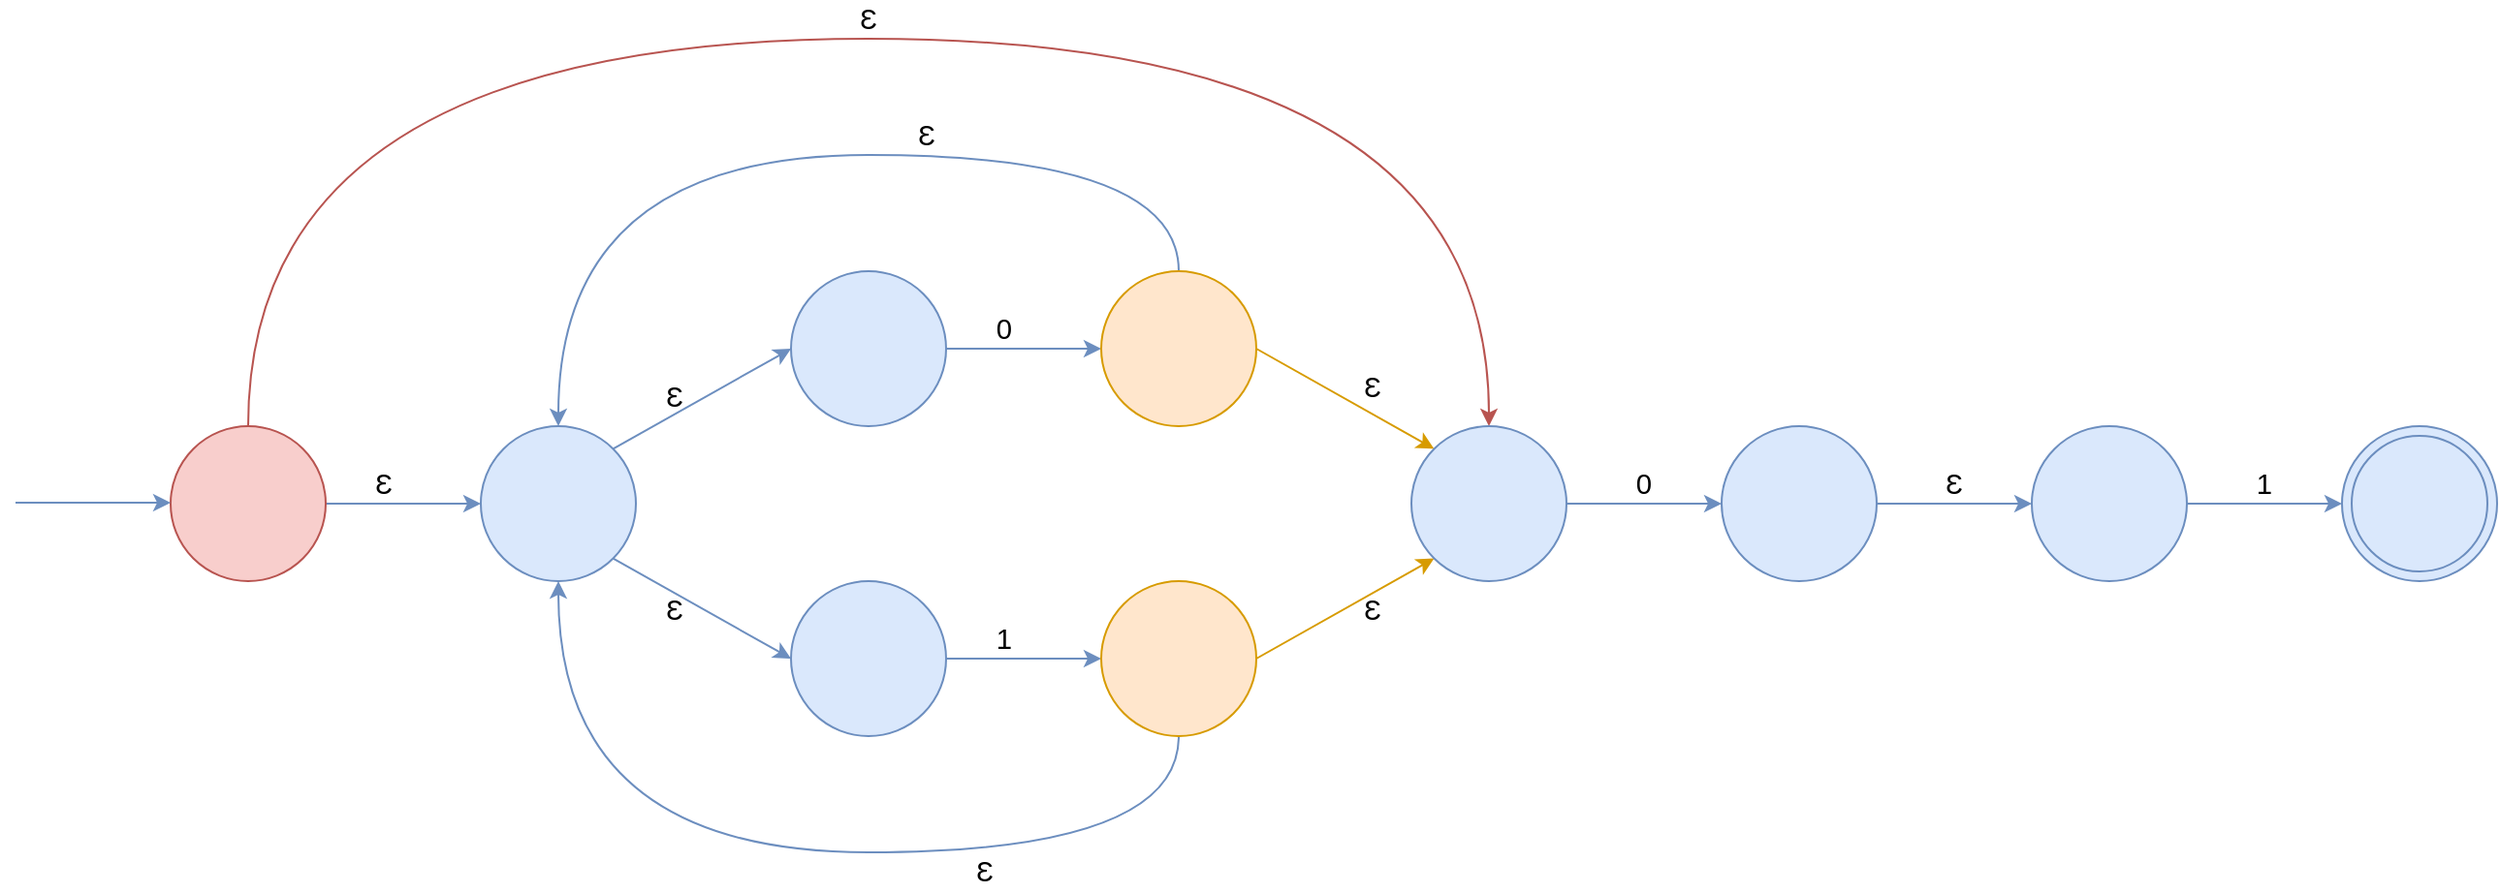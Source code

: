 <mxfile version="13.7.5" type="device"><diagram id="6mroKsvyg9SO-UtYPunv" name="Page-1"><mxGraphModel dx="1422" dy="846" grid="1" gridSize="10" guides="1" tooltips="1" connect="1" arrows="1" fold="1" page="0" pageScale="1" pageWidth="850" pageHeight="1100" math="0" shadow="0"><root><mxCell id="0"/><mxCell id="1" parent="0"/><mxCell id="W0-INa0GCV8APFPScaU5-10" style="edgeStyle=orthogonalEdgeStyle;rounded=0;orthogonalLoop=1;jettySize=auto;html=1;exitX=1;exitY=0.5;exitDx=0;exitDy=0;entryX=0;entryY=0.5;entryDx=0;entryDy=0;fillColor=#dae8fc;strokeColor=#6c8ebf;" edge="1" parent="1" source="W0-INa0GCV8APFPScaU5-1" target="W0-INa0GCV8APFPScaU5-9"><mxGeometry relative="1" as="geometry"/></mxCell><mxCell id="W0-INa0GCV8APFPScaU5-42" style="edgeStyle=orthogonalEdgeStyle;rounded=0;orthogonalLoop=1;jettySize=auto;html=1;exitX=0.5;exitY=0;exitDx=0;exitDy=0;entryX=0.5;entryY=0;entryDx=0;entryDy=0;strokeColor=#b85450;fillColor=#f8cecc;curved=1;" edge="1" parent="1" source="W0-INa0GCV8APFPScaU5-1" target="W0-INa0GCV8APFPScaU5-26"><mxGeometry relative="1" as="geometry"><Array as="points"><mxPoint x="240" y="160"/><mxPoint x="880" y="160"/></Array></mxGeometry></mxCell><mxCell id="W0-INa0GCV8APFPScaU5-1" value="" style="ellipse;whiteSpace=wrap;html=1;aspect=fixed;fillColor=#f8cecc;strokeColor=#b85450;" vertex="1" parent="1"><mxGeometry x="200" y="360" width="80" height="80" as="geometry"/></mxCell><mxCell id="W0-INa0GCV8APFPScaU5-14" style="edgeStyle=none;rounded=0;orthogonalLoop=1;jettySize=auto;html=1;exitX=1;exitY=0.5;exitDx=0;exitDy=0;entryX=0;entryY=0.5;entryDx=0;entryDy=0;strokeColor=#6c8ebf;fillColor=#dae8fc;" edge="1" parent="1" source="W0-INa0GCV8APFPScaU5-3" target="W0-INa0GCV8APFPScaU5-5"><mxGeometry relative="1" as="geometry"/></mxCell><mxCell id="W0-INa0GCV8APFPScaU5-3" value="" style="ellipse;whiteSpace=wrap;html=1;aspect=fixed;fillColor=#dae8fc;strokeColor=#6c8ebf;" vertex="1" parent="1"><mxGeometry x="520" y="280" width="80" height="80" as="geometry"/></mxCell><mxCell id="W0-INa0GCV8APFPScaU5-15" style="edgeStyle=none;rounded=0;orthogonalLoop=1;jettySize=auto;html=1;exitX=1;exitY=0.5;exitDx=0;exitDy=0;entryX=0;entryY=0.5;entryDx=0;entryDy=0;strokeColor=#6c8ebf;fillColor=#dae8fc;" edge="1" parent="1" source="W0-INa0GCV8APFPScaU5-4" target="W0-INa0GCV8APFPScaU5-7"><mxGeometry relative="1" as="geometry"/></mxCell><mxCell id="W0-INa0GCV8APFPScaU5-4" value="" style="ellipse;whiteSpace=wrap;html=1;aspect=fixed;fillColor=#dae8fc;strokeColor=#6c8ebf;" vertex="1" parent="1"><mxGeometry x="520" y="440" width="80" height="80" as="geometry"/></mxCell><mxCell id="W0-INa0GCV8APFPScaU5-22" style="edgeStyle=orthogonalEdgeStyle;curved=1;rounded=0;orthogonalLoop=1;jettySize=auto;html=1;exitX=0.5;exitY=0;exitDx=0;exitDy=0;entryX=0.5;entryY=0;entryDx=0;entryDy=0;strokeColor=#6c8ebf;fillColor=#dae8fc;" edge="1" parent="1" source="W0-INa0GCV8APFPScaU5-5" target="W0-INa0GCV8APFPScaU5-9"><mxGeometry relative="1" as="geometry"><Array as="points"><mxPoint x="720" y="220"/><mxPoint x="400" y="220"/></Array></mxGeometry></mxCell><mxCell id="W0-INa0GCV8APFPScaU5-38" style="rounded=0;orthogonalLoop=1;jettySize=auto;html=1;exitX=1;exitY=0.5;exitDx=0;exitDy=0;entryX=0;entryY=0;entryDx=0;entryDy=0;strokeColor=#d79b00;fillColor=#ffe6cc;" edge="1" parent="1" source="W0-INa0GCV8APFPScaU5-5" target="W0-INa0GCV8APFPScaU5-26"><mxGeometry relative="1" as="geometry"/></mxCell><mxCell id="W0-INa0GCV8APFPScaU5-5" value="" style="ellipse;whiteSpace=wrap;html=1;aspect=fixed;fillColor=#ffe6cc;strokeColor=#d79b00;" vertex="1" parent="1"><mxGeometry x="680" y="280" width="80" height="80" as="geometry"/></mxCell><mxCell id="W0-INa0GCV8APFPScaU5-20" style="edgeStyle=orthogonalEdgeStyle;rounded=0;orthogonalLoop=1;jettySize=auto;html=1;exitX=0.5;exitY=1;exitDx=0;exitDy=0;entryX=0.5;entryY=1;entryDx=0;entryDy=0;strokeColor=#6c8ebf;fillColor=#dae8fc;curved=1;" edge="1" parent="1" source="W0-INa0GCV8APFPScaU5-7" target="W0-INa0GCV8APFPScaU5-9"><mxGeometry relative="1" as="geometry"><Array as="points"><mxPoint x="720" y="580"/><mxPoint x="400" y="580"/></Array></mxGeometry></mxCell><mxCell id="W0-INa0GCV8APFPScaU5-39" style="rounded=0;orthogonalLoop=1;jettySize=auto;html=1;exitX=1;exitY=0.5;exitDx=0;exitDy=0;entryX=0;entryY=1;entryDx=0;entryDy=0;strokeColor=#d79b00;fillColor=#ffe6cc;" edge="1" parent="1" source="W0-INa0GCV8APFPScaU5-7" target="W0-INa0GCV8APFPScaU5-26"><mxGeometry relative="1" as="geometry"/></mxCell><mxCell id="W0-INa0GCV8APFPScaU5-7" value="" style="ellipse;whiteSpace=wrap;html=1;aspect=fixed;fillColor=#ffe6cc;strokeColor=#d79b00;" vertex="1" parent="1"><mxGeometry x="680" y="440" width="80" height="80" as="geometry"/></mxCell><mxCell id="W0-INa0GCV8APFPScaU5-12" style="rounded=0;orthogonalLoop=1;jettySize=auto;html=1;exitX=1;exitY=0;exitDx=0;exitDy=0;entryX=0;entryY=0.5;entryDx=0;entryDy=0;fillColor=#dae8fc;strokeColor=#6c8ebf;" edge="1" parent="1" source="W0-INa0GCV8APFPScaU5-9" target="W0-INa0GCV8APFPScaU5-3"><mxGeometry relative="1" as="geometry"/></mxCell><mxCell id="W0-INa0GCV8APFPScaU5-13" style="edgeStyle=none;rounded=0;orthogonalLoop=1;jettySize=auto;html=1;exitX=1;exitY=1;exitDx=0;exitDy=0;entryX=0;entryY=0.5;entryDx=0;entryDy=0;strokeColor=#6c8ebf;fillColor=#dae8fc;" edge="1" parent="1" source="W0-INa0GCV8APFPScaU5-9" target="W0-INa0GCV8APFPScaU5-4"><mxGeometry relative="1" as="geometry"/></mxCell><mxCell id="W0-INa0GCV8APFPScaU5-9" value="" style="ellipse;whiteSpace=wrap;html=1;aspect=fixed;fillColor=#dae8fc;strokeColor=#6c8ebf;" vertex="1" parent="1"><mxGeometry x="360" y="360" width="80" height="80" as="geometry"/></mxCell><mxCell id="W0-INa0GCV8APFPScaU5-11" style="edgeStyle=orthogonalEdgeStyle;rounded=0;orthogonalLoop=1;jettySize=auto;html=1;exitX=1;exitY=0.5;exitDx=0;exitDy=0;entryX=0;entryY=0.5;entryDx=0;entryDy=0;fillColor=#dae8fc;strokeColor=#6c8ebf;" edge="1" parent="1"><mxGeometry relative="1" as="geometry"><mxPoint x="120" y="399.5" as="sourcePoint"/><mxPoint x="200" y="399.5" as="targetPoint"/></mxGeometry></mxCell><mxCell id="W0-INa0GCV8APFPScaU5-16" value="&lt;span style=&quot;font-size: 11.0pt ; line-height: 107% ; font-family: &amp;#34;calibri&amp;#34; , sans-serif&quot;&gt;Ɛ&lt;/span&gt;" style="text;html=1;strokeColor=none;fillColor=none;align=center;verticalAlign=middle;whiteSpace=wrap;rounded=0;" vertex="1" parent="1"><mxGeometry x="290" y="380" width="40" height="20" as="geometry"/></mxCell><mxCell id="W0-INa0GCV8APFPScaU5-18" value="&lt;span style=&quot;font-size: 11.0pt ; line-height: 107% ; font-family: &amp;#34;calibri&amp;#34; , sans-serif&quot;&gt;Ɛ&lt;/span&gt;" style="text;html=1;strokeColor=none;fillColor=none;align=center;verticalAlign=middle;whiteSpace=wrap;rounded=0;" vertex="1" parent="1"><mxGeometry x="440" y="335" width="40" height="20" as="geometry"/></mxCell><mxCell id="W0-INa0GCV8APFPScaU5-19" value="&lt;span style=&quot;font-size: 11.0pt ; line-height: 107% ; font-family: &amp;#34;calibri&amp;#34; , sans-serif&quot;&gt;Ɛ&lt;/span&gt;" style="text;html=1;strokeColor=none;fillColor=none;align=center;verticalAlign=middle;whiteSpace=wrap;rounded=0;" vertex="1" parent="1"><mxGeometry x="440" y="445" width="40" height="20" as="geometry"/></mxCell><mxCell id="W0-INa0GCV8APFPScaU5-21" value="&lt;span style=&quot;font-size: 11.0pt ; line-height: 107% ; font-family: &amp;#34;calibri&amp;#34; , sans-serif&quot;&gt;Ɛ&lt;/span&gt;" style="text;html=1;strokeColor=none;fillColor=none;align=center;verticalAlign=middle;whiteSpace=wrap;rounded=0;" vertex="1" parent="1"><mxGeometry x="600" y="580" width="40" height="20" as="geometry"/></mxCell><mxCell id="W0-INa0GCV8APFPScaU5-23" value="&lt;span style=&quot;font-size: 11.0pt ; line-height: 107% ; font-family: &amp;#34;calibri&amp;#34; , sans-serif&quot;&gt;Ɛ&lt;/span&gt;" style="text;html=1;strokeColor=none;fillColor=none;align=center;verticalAlign=middle;whiteSpace=wrap;rounded=0;" vertex="1" parent="1"><mxGeometry x="570" y="200" width="40" height="20" as="geometry"/></mxCell><mxCell id="W0-INa0GCV8APFPScaU5-24" value="&lt;span style=&quot;font-size: 11.0pt ; line-height: 107% ; font-family: &amp;#34;calibri&amp;#34; , sans-serif&quot;&gt;0&lt;/span&gt;" style="text;html=1;strokeColor=none;fillColor=none;align=center;verticalAlign=middle;whiteSpace=wrap;rounded=0;" vertex="1" parent="1"><mxGeometry x="610" y="300" width="40" height="20" as="geometry"/></mxCell><mxCell id="W0-INa0GCV8APFPScaU5-25" value="&lt;span style=&quot;font-size: 11.0pt ; line-height: 107% ; font-family: &amp;#34;calibri&amp;#34; , sans-serif&quot;&gt;1&lt;/span&gt;" style="text;html=1;strokeColor=none;fillColor=none;align=center;verticalAlign=middle;whiteSpace=wrap;rounded=0;" vertex="1" parent="1"><mxGeometry x="610" y="460" width="40" height="20" as="geometry"/></mxCell><mxCell id="W0-INa0GCV8APFPScaU5-31" style="edgeStyle=orthogonalEdgeStyle;curved=1;rounded=0;orthogonalLoop=1;jettySize=auto;html=1;exitX=1;exitY=0.5;exitDx=0;exitDy=0;entryX=0;entryY=0.5;entryDx=0;entryDy=0;strokeColor=#6c8ebf;fillColor=#dae8fc;" edge="1" parent="1" source="W0-INa0GCV8APFPScaU5-26" target="W0-INa0GCV8APFPScaU5-27"><mxGeometry relative="1" as="geometry"/></mxCell><mxCell id="W0-INa0GCV8APFPScaU5-26" value="" style="ellipse;whiteSpace=wrap;html=1;aspect=fixed;fillColor=#dae8fc;strokeColor=#6c8ebf;" vertex="1" parent="1"><mxGeometry x="840" y="360" width="80" height="80" as="geometry"/></mxCell><mxCell id="W0-INa0GCV8APFPScaU5-32" style="edgeStyle=orthogonalEdgeStyle;curved=1;rounded=0;orthogonalLoop=1;jettySize=auto;html=1;exitX=1;exitY=0.5;exitDx=0;exitDy=0;entryX=0;entryY=0.5;entryDx=0;entryDy=0;strokeColor=#6c8ebf;fillColor=#dae8fc;" edge="1" parent="1" source="W0-INa0GCV8APFPScaU5-27" target="W0-INa0GCV8APFPScaU5-28"><mxGeometry relative="1" as="geometry"/></mxCell><mxCell id="W0-INa0GCV8APFPScaU5-27" value="" style="ellipse;whiteSpace=wrap;html=1;aspect=fixed;fillColor=#dae8fc;strokeColor=#6c8ebf;" vertex="1" parent="1"><mxGeometry x="1000" y="360" width="80" height="80" as="geometry"/></mxCell><mxCell id="W0-INa0GCV8APFPScaU5-33" style="edgeStyle=orthogonalEdgeStyle;curved=1;rounded=0;orthogonalLoop=1;jettySize=auto;html=1;exitX=1;exitY=0.5;exitDx=0;exitDy=0;entryX=0;entryY=0.5;entryDx=0;entryDy=0;strokeColor=#6c8ebf;fillColor=#dae8fc;" edge="1" parent="1" source="W0-INa0GCV8APFPScaU5-28" target="W0-INa0GCV8APFPScaU5-29"><mxGeometry relative="1" as="geometry"/></mxCell><mxCell id="W0-INa0GCV8APFPScaU5-28" value="" style="ellipse;whiteSpace=wrap;html=1;aspect=fixed;fillColor=#dae8fc;strokeColor=#6c8ebf;" vertex="1" parent="1"><mxGeometry x="1160" y="360" width="80" height="80" as="geometry"/></mxCell><mxCell id="W0-INa0GCV8APFPScaU5-29" value="" style="ellipse;whiteSpace=wrap;html=1;aspect=fixed;fillColor=#dae8fc;strokeColor=#6c8ebf;" vertex="1" parent="1"><mxGeometry x="1320" y="360" width="80" height="80" as="geometry"/></mxCell><mxCell id="W0-INa0GCV8APFPScaU5-30" value="" style="ellipse;whiteSpace=wrap;html=1;aspect=fixed;fillColor=#dae8fc;strokeColor=#6c8ebf;" vertex="1" parent="1"><mxGeometry x="1325" y="365" width="70" height="70" as="geometry"/></mxCell><mxCell id="W0-INa0GCV8APFPScaU5-34" value="&lt;span style=&quot;font-size: 11.0pt ; line-height: 107% ; font-family: &amp;#34;calibri&amp;#34; , sans-serif&quot;&gt;0&lt;/span&gt;" style="text;html=1;strokeColor=none;fillColor=none;align=center;verticalAlign=middle;whiteSpace=wrap;rounded=0;" vertex="1" parent="1"><mxGeometry x="940" y="380" width="40" height="20" as="geometry"/></mxCell><mxCell id="W0-INa0GCV8APFPScaU5-35" value="&lt;span style=&quot;font-size: 11.0pt ; line-height: 107% ; font-family: &amp;#34;calibri&amp;#34; , sans-serif&quot;&gt;1&lt;/span&gt;" style="text;html=1;strokeColor=none;fillColor=none;align=center;verticalAlign=middle;whiteSpace=wrap;rounded=0;" vertex="1" parent="1"><mxGeometry x="1260" y="380" width="40" height="20" as="geometry"/></mxCell><mxCell id="W0-INa0GCV8APFPScaU5-36" value="&lt;span style=&quot;font-size: 11.0pt ; line-height: 107% ; font-family: &amp;#34;calibri&amp;#34; , sans-serif&quot;&gt;Ɛ&lt;/span&gt;" style="text;html=1;strokeColor=none;fillColor=none;align=center;verticalAlign=middle;whiteSpace=wrap;rounded=0;" vertex="1" parent="1"><mxGeometry x="1100" y="380" width="40" height="20" as="geometry"/></mxCell><mxCell id="W0-INa0GCV8APFPScaU5-40" value="&lt;span style=&quot;font-size: 11.0pt ; line-height: 107% ; font-family: &amp;#34;calibri&amp;#34; , sans-serif&quot;&gt;Ɛ&lt;/span&gt;" style="text;html=1;strokeColor=none;fillColor=none;align=center;verticalAlign=middle;whiteSpace=wrap;rounded=0;" vertex="1" parent="1"><mxGeometry x="800" y="330" width="40" height="20" as="geometry"/></mxCell><mxCell id="W0-INa0GCV8APFPScaU5-41" value="&lt;span style=&quot;font-size: 11.0pt ; line-height: 107% ; font-family: &amp;#34;calibri&amp;#34; , sans-serif&quot;&gt;Ɛ&lt;/span&gt;" style="text;html=1;strokeColor=none;fillColor=none;align=center;verticalAlign=middle;whiteSpace=wrap;rounded=0;" vertex="1" parent="1"><mxGeometry x="800" y="445" width="40" height="20" as="geometry"/></mxCell><mxCell id="W0-INa0GCV8APFPScaU5-43" value="&lt;span style=&quot;font-size: 11.0pt ; line-height: 107% ; font-family: &amp;#34;calibri&amp;#34; , sans-serif&quot;&gt;Ɛ&lt;/span&gt;" style="text;html=1;strokeColor=none;fillColor=none;align=center;verticalAlign=middle;whiteSpace=wrap;rounded=0;" vertex="1" parent="1"><mxGeometry x="540" y="140" width="40" height="20" as="geometry"/></mxCell></root></mxGraphModel></diagram></mxfile>